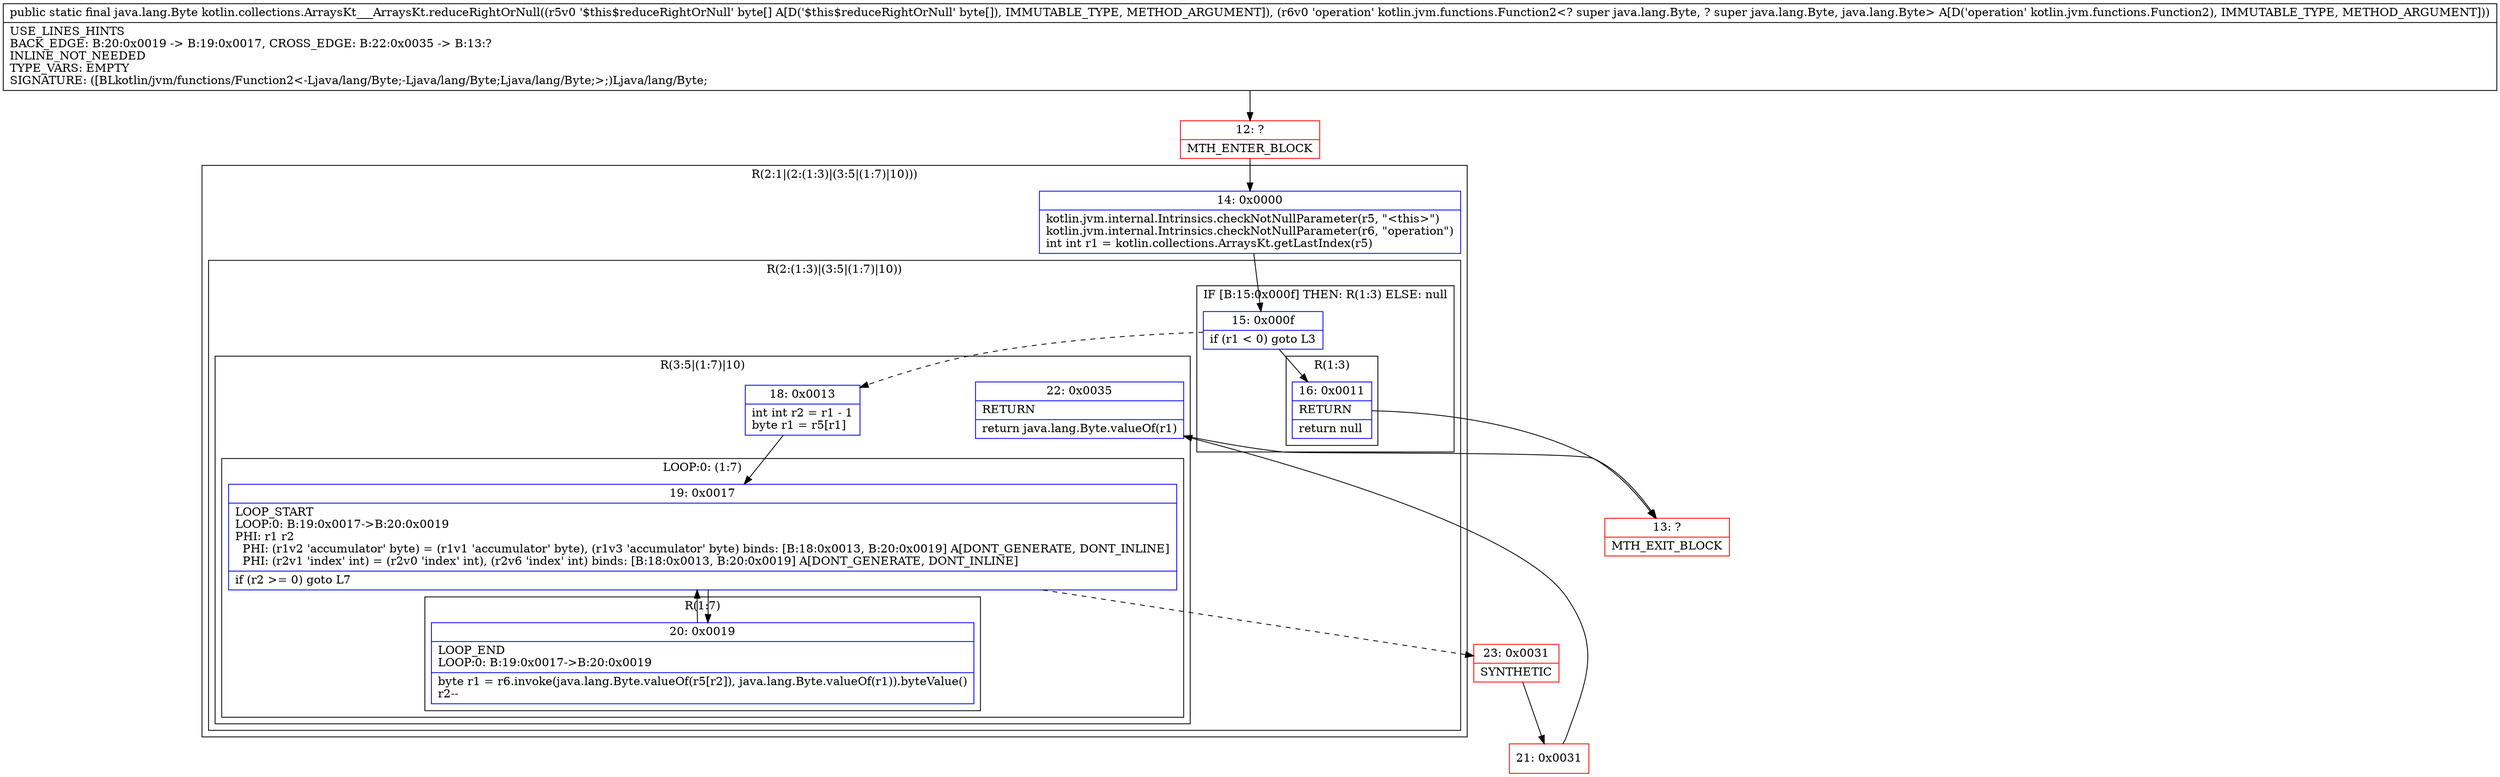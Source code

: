 digraph "CFG forkotlin.collections.ArraysKt___ArraysKt.reduceRightOrNull([BLkotlin\/jvm\/functions\/Function2;)Ljava\/lang\/Byte;" {
subgraph cluster_Region_406777238 {
label = "R(2:1|(2:(1:3)|(3:5|(1:7)|10)))";
node [shape=record,color=blue];
Node_14 [shape=record,label="{14\:\ 0x0000|kotlin.jvm.internal.Intrinsics.checkNotNullParameter(r5, \"\<this\>\")\lkotlin.jvm.internal.Intrinsics.checkNotNullParameter(r6, \"operation\")\lint int r1 = kotlin.collections.ArraysKt.getLastIndex(r5)\l}"];
subgraph cluster_Region_1174341398 {
label = "R(2:(1:3)|(3:5|(1:7)|10))";
node [shape=record,color=blue];
subgraph cluster_IfRegion_40778103 {
label = "IF [B:15:0x000f] THEN: R(1:3) ELSE: null";
node [shape=record,color=blue];
Node_15 [shape=record,label="{15\:\ 0x000f|if (r1 \< 0) goto L3\l}"];
subgraph cluster_Region_1160712057 {
label = "R(1:3)";
node [shape=record,color=blue];
Node_16 [shape=record,label="{16\:\ 0x0011|RETURN\l|return null\l}"];
}
}
subgraph cluster_Region_20547422 {
label = "R(3:5|(1:7)|10)";
node [shape=record,color=blue];
Node_18 [shape=record,label="{18\:\ 0x0013|int int r2 = r1 \- 1\lbyte r1 = r5[r1]\l}"];
subgraph cluster_LoopRegion_2087952062 {
label = "LOOP:0: (1:7)";
node [shape=record,color=blue];
Node_19 [shape=record,label="{19\:\ 0x0017|LOOP_START\lLOOP:0: B:19:0x0017\-\>B:20:0x0019\lPHI: r1 r2 \l  PHI: (r1v2 'accumulator' byte) = (r1v1 'accumulator' byte), (r1v3 'accumulator' byte) binds: [B:18:0x0013, B:20:0x0019] A[DONT_GENERATE, DONT_INLINE]\l  PHI: (r2v1 'index' int) = (r2v0 'index' int), (r2v6 'index' int) binds: [B:18:0x0013, B:20:0x0019] A[DONT_GENERATE, DONT_INLINE]\l|if (r2 \>= 0) goto L7\l}"];
subgraph cluster_Region_332304123 {
label = "R(1:7)";
node [shape=record,color=blue];
Node_20 [shape=record,label="{20\:\ 0x0019|LOOP_END\lLOOP:0: B:19:0x0017\-\>B:20:0x0019\l|byte r1 = r6.invoke(java.lang.Byte.valueOf(r5[r2]), java.lang.Byte.valueOf(r1)).byteValue()\lr2\-\-\l}"];
}
}
Node_22 [shape=record,label="{22\:\ 0x0035|RETURN\l|return java.lang.Byte.valueOf(r1)\l}"];
}
}
}
Node_12 [shape=record,color=red,label="{12\:\ ?|MTH_ENTER_BLOCK\l}"];
Node_13 [shape=record,color=red,label="{13\:\ ?|MTH_EXIT_BLOCK\l}"];
Node_23 [shape=record,color=red,label="{23\:\ 0x0031|SYNTHETIC\l}"];
Node_21 [shape=record,color=red,label="{21\:\ 0x0031}"];
MethodNode[shape=record,label="{public static final java.lang.Byte kotlin.collections.ArraysKt___ArraysKt.reduceRightOrNull((r5v0 '$this$reduceRightOrNull' byte[] A[D('$this$reduceRightOrNull' byte[]), IMMUTABLE_TYPE, METHOD_ARGUMENT]), (r6v0 'operation' kotlin.jvm.functions.Function2\<? super java.lang.Byte, ? super java.lang.Byte, java.lang.Byte\> A[D('operation' kotlin.jvm.functions.Function2), IMMUTABLE_TYPE, METHOD_ARGUMENT]))  | USE_LINES_HINTS\lBACK_EDGE: B:20:0x0019 \-\> B:19:0x0017, CROSS_EDGE: B:22:0x0035 \-\> B:13:?\lINLINE_NOT_NEEDED\lTYPE_VARS: EMPTY\lSIGNATURE: ([BLkotlin\/jvm\/functions\/Function2\<\-Ljava\/lang\/Byte;\-Ljava\/lang\/Byte;Ljava\/lang\/Byte;\>;)Ljava\/lang\/Byte;\l}"];
MethodNode -> Node_12;Node_14 -> Node_15;
Node_15 -> Node_16;
Node_15 -> Node_18[style=dashed];
Node_16 -> Node_13;
Node_18 -> Node_19;
Node_19 -> Node_20;
Node_19 -> Node_23[style=dashed];
Node_20 -> Node_19;
Node_22 -> Node_13;
Node_12 -> Node_14;
Node_23 -> Node_21;
Node_21 -> Node_22;
}

